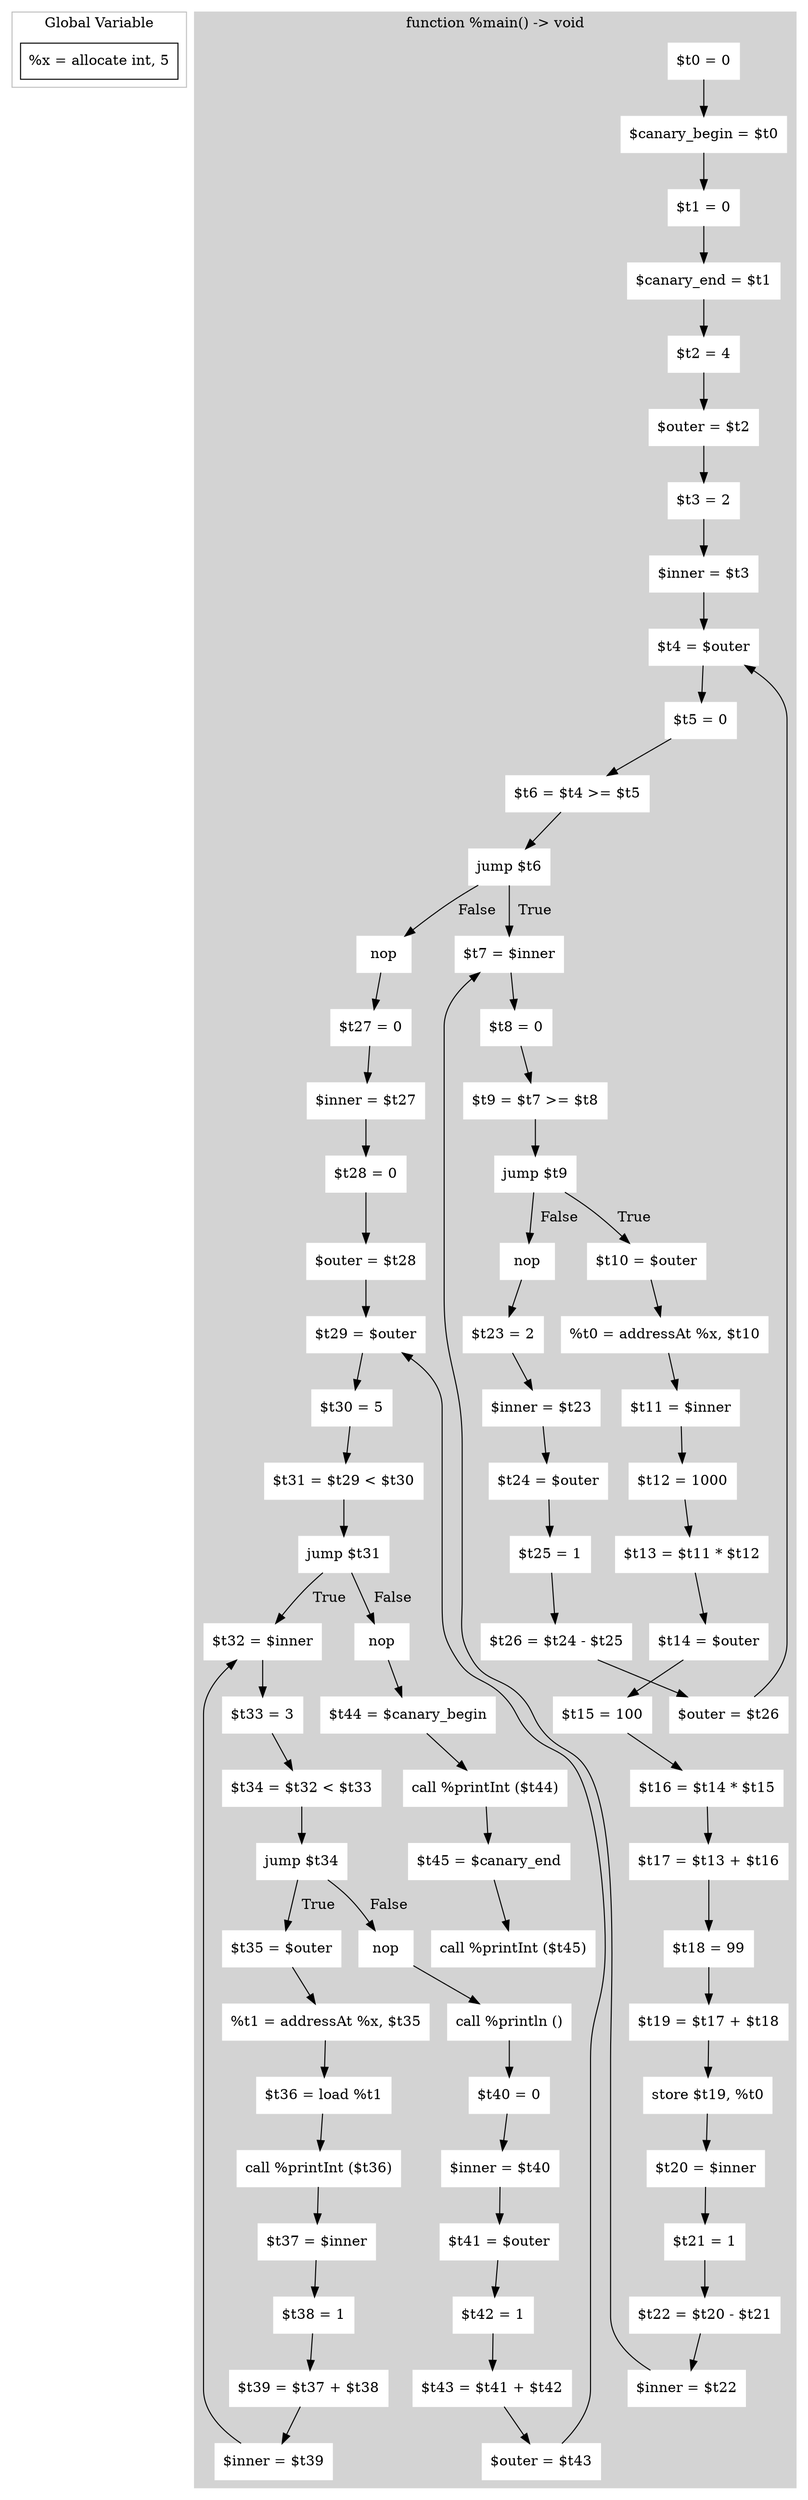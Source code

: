 digraph Program {
  node [shape=rectangle]; 
  subgraph cluster_global_var {
    color=grey;
    label = "Global Variable";
    x [label="%x = allocate int, 5"];
    x; 
  }

  subgraph cluster_main {
    style=filled;color=lightgrey;node [style=filled, color=white];
    label="function %main() -> void";
    main_n0 [label="$t0 = 0"];
    main_n1 [label="$canary_begin = $t0"];
    main_n2 [label="$t1 = 0"];
    main_n3 [label="$canary_end = $t1"];
    main_n4 [label="$t2 = 4"];
    main_n5 [label="$outer = $t2"];
    main_n6 [label="$t3 = 2"];
    main_n7 [label="$inner = $t3"];
    main_n8 [label="$t4 = $outer"];
    main_n9 [label="$t5 = 0"];
    main_n10 [label="$t6 = $t4 >= $t5"];
    main_n11 [label="jump $t6"];
    main_n12 [label="$t7 = $inner"];
    main_n13 [label="$t8 = 0"];
    main_n14 [label="$t9 = $t7 >= $t8"];
    main_n15 [label="jump $t9"];
    main_n16 [label="$t10 = $outer"];
    main_n17 [label="%t0 = addressAt %x, $t10"];
    main_n18 [label="$t11 = $inner"];
    main_n19 [label="$t12 = 1000"];
    main_n20 [label="$t13 = $t11 * $t12"];
    main_n21 [label="$t14 = $outer"];
    main_n22 [label="$t15 = 100"];
    main_n23 [label="$t16 = $t14 * $t15"];
    main_n24 [label="$t17 = $t13 + $t16"];
    main_n25 [label="$t18 = 99"];
    main_n26 [label="$t19 = $t17 + $t18"];
    main_n27 [label="store $t19, %t0"];
    main_n28 [label="$t20 = $inner"];
    main_n29 [label="$t21 = 1"];
    main_n30 [label="$t22 = $t20 - $t21"];
    main_n31 [label="$inner = $t22"];
    main_n32 [label="nop"];
    main_n33 [label="$t23 = 2"];
    main_n34 [label="$inner = $t23"];
    main_n35 [label="$t24 = $outer"];
    main_n36 [label="$t25 = 1"];
    main_n37 [label="$t26 = $t24 - $t25"];
    main_n38 [label="$outer = $t26"];
    main_n39 [label="nop"];
    main_n40 [label="$t27 = 0"];
    main_n41 [label="$inner = $t27"];
    main_n42 [label="$t28 = 0"];
    main_n43 [label="$outer = $t28"];
    main_n44 [label="$t29 = $outer"];
    main_n45 [label="$t30 = 5"];
    main_n46 [label="$t31 = $t29 < $t30"];
    main_n47 [label="jump $t31"];
    main_n48 [label="$t32 = $inner"];
    main_n49 [label="$t33 = 3"];
    main_n50 [label="$t34 = $t32 < $t33"];
    main_n51 [label="jump $t34"];
    main_n52 [label="$t35 = $outer"];
    main_n53 [label="%t1 = addressAt %x, $t35"];
    main_n54 [label="$t36 = load %t1"];
    main_n55 [label="call %printInt ($t36)"];
    main_n56 [label="$t37 = $inner"];
    main_n57 [label="$t38 = 1"];
    main_n58 [label="$t39 = $t37 + $t38"];
    main_n59 [label="$inner = $t39"];
    main_n60 [label="nop"];
    main_n61 [label="call %println ()"];
    main_n62 [label="$t40 = 0"];
    main_n63 [label="$inner = $t40"];
    main_n64 [label="$t41 = $outer"];
    main_n65 [label="$t42 = 1"];
    main_n66 [label="$t43 = $t41 + $t42"];
    main_n67 [label="$outer = $t43"];
    main_n68 [label="nop"];
    main_n69 [label="$t44 = $canary_begin"];
    main_n70 [label="call %printInt ($t44)"];
    main_n71 [label="$t45 = $canary_end"];
    main_n72 [label="call %printInt ($t45)"];
    main_n0 -> main_n1;
    main_n1 -> main_n2;
    main_n2 -> main_n3;
    main_n3 -> main_n4;
    main_n4 -> main_n5;
    main_n5 -> main_n6;
    main_n6 -> main_n7;
    main_n7 -> main_n8;
    main_n8 -> main_n9;
    main_n9 -> main_n10;
    main_n10 -> main_n11;
    main_n11 -> main_n12 [label="  True  "];
    main_n11 -> main_n39 [label="  False  "];
    main_n12 -> main_n13;
    main_n13 -> main_n14;
    main_n14 -> main_n15;
    main_n15 -> main_n16 [label="  True  "];
    main_n15 -> main_n32 [label="  False  "];
    main_n16 -> main_n17;
    main_n17 -> main_n18;
    main_n18 -> main_n19;
    main_n19 -> main_n20;
    main_n20 -> main_n21;
    main_n21 -> main_n22;
    main_n22 -> main_n23;
    main_n23 -> main_n24;
    main_n24 -> main_n25;
    main_n25 -> main_n26;
    main_n26 -> main_n27;
    main_n27 -> main_n28;
    main_n28 -> main_n29;
    main_n29 -> main_n30;
    main_n30 -> main_n31;
    main_n31 -> main_n12;
    main_n32 -> main_n33;
    main_n33 -> main_n34;
    main_n34 -> main_n35;
    main_n35 -> main_n36;
    main_n36 -> main_n37;
    main_n37 -> main_n38;
    main_n38 -> main_n8;
    main_n39 -> main_n40;
    main_n40 -> main_n41;
    main_n41 -> main_n42;
    main_n42 -> main_n43;
    main_n43 -> main_n44;
    main_n44 -> main_n45;
    main_n45 -> main_n46;
    main_n46 -> main_n47;
    main_n47 -> main_n48 [label="  True  "];
    main_n47 -> main_n68 [label="  False  "];
    main_n48 -> main_n49;
    main_n49 -> main_n50;
    main_n50 -> main_n51;
    main_n51 -> main_n52 [label="  True  "];
    main_n51 -> main_n60 [label="  False  "];
    main_n52 -> main_n53;
    main_n53 -> main_n54;
    main_n54 -> main_n55;
    main_n55 -> main_n56;
    main_n56 -> main_n57;
    main_n57 -> main_n58;
    main_n58 -> main_n59;
    main_n59 -> main_n48;
    main_n60 -> main_n61;
    main_n61 -> main_n62;
    main_n62 -> main_n63;
    main_n63 -> main_n64;
    main_n64 -> main_n65;
    main_n65 -> main_n66;
    main_n66 -> main_n67;
    main_n67 -> main_n44;
    main_n68 -> main_n69;
    main_n69 -> main_n70;
    main_n70 -> main_n71;
    main_n71 -> main_n72;
  }

}